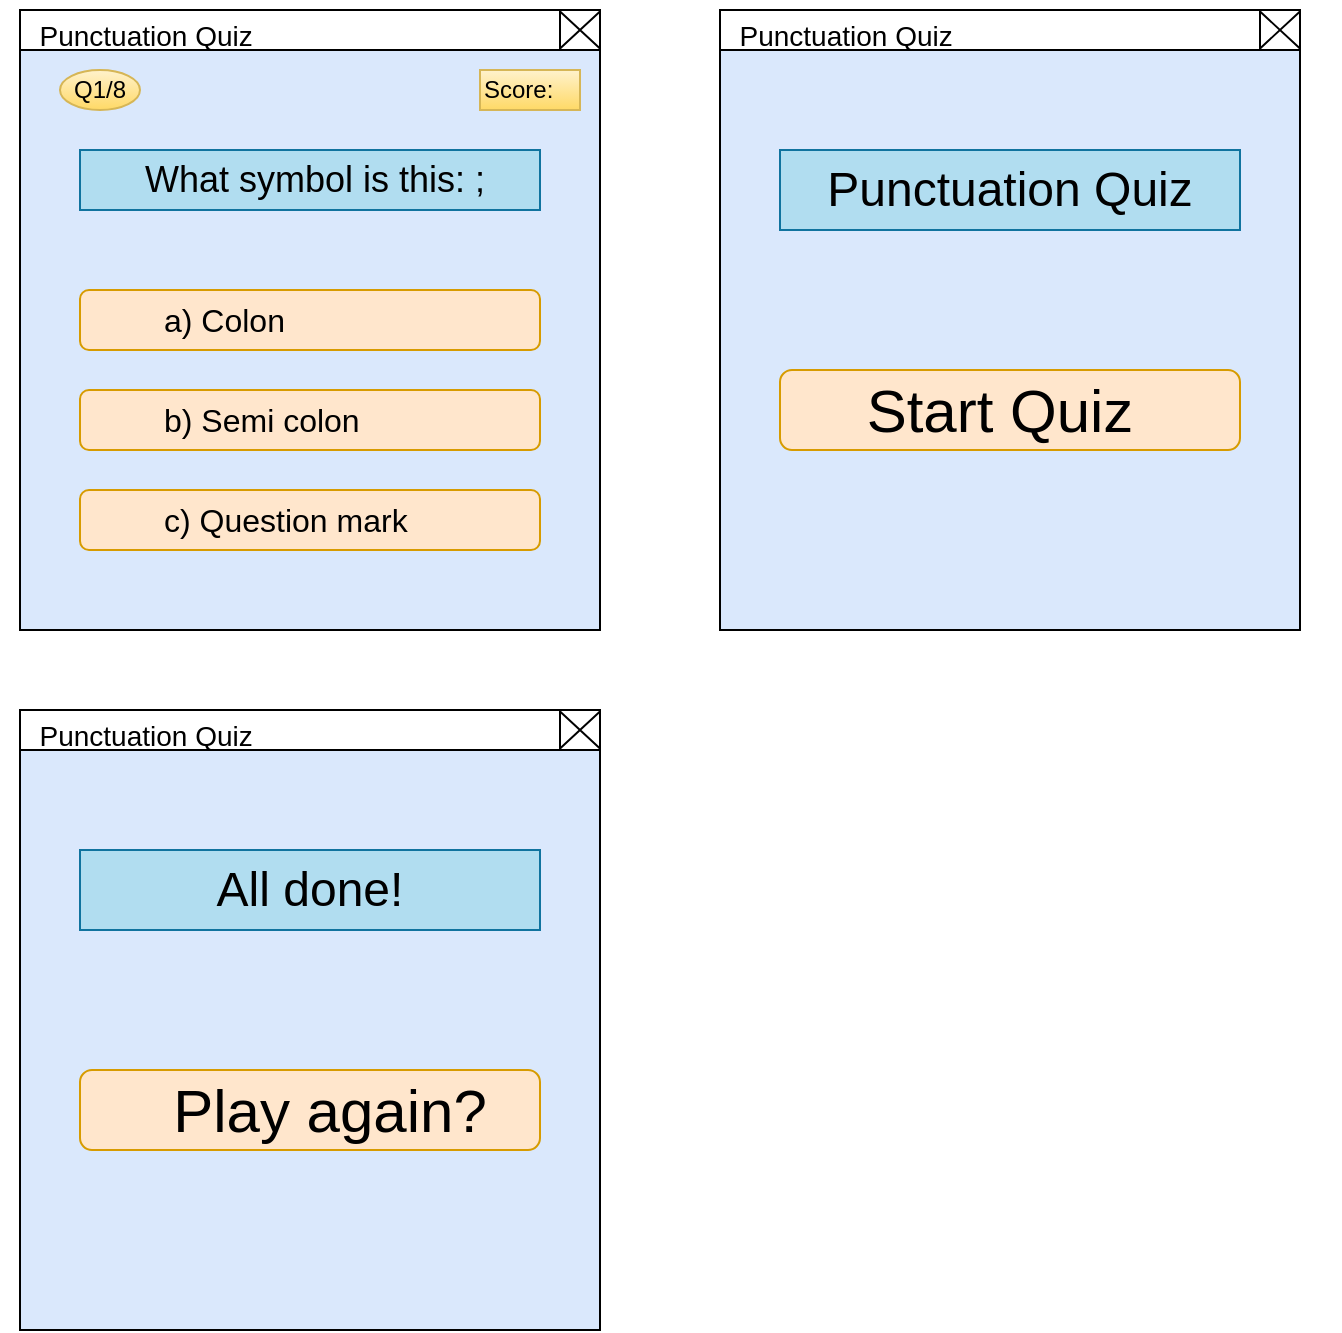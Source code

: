 <mxfile version="14.9.3" type="github">
  <diagram id="VNBneQ_uyRD08CQAz-Cm" name="Page-1">
    <mxGraphModel dx="1021" dy="567" grid="1" gridSize="10" guides="1" tooltips="1" connect="1" arrows="1" fold="1" page="1" pageScale="1" pageWidth="850" pageHeight="1100" math="0" shadow="0">
      <root>
        <mxCell id="0" />
        <mxCell id="1" parent="0" />
        <mxCell id="e8L2LiHj3Q4WSBW1-jqx-45" value="" style="rounded=0;whiteSpace=wrap;html=1;fontSize=24;fontColor=none;strokeColor=#000000;fillColor=#ffffff;gradientColor=none;align=center;" vertex="1" parent="1">
          <mxGeometry x="110" y="40" width="290" height="20" as="geometry" />
        </mxCell>
        <mxCell id="e8L2LiHj3Q4WSBW1-jqx-27" value="" style="group" vertex="1" connectable="0" parent="1">
          <mxGeometry x="100" y="60" width="320" height="290" as="geometry" />
        </mxCell>
        <mxCell id="e8L2LiHj3Q4WSBW1-jqx-1" value="" style="whiteSpace=wrap;html=1;aspect=fixed;fillColor=#dae8fc;" vertex="1" parent="e8L2LiHj3Q4WSBW1-jqx-27">
          <mxGeometry x="10" width="290" height="290" as="geometry" />
        </mxCell>
        <mxCell id="e8L2LiHj3Q4WSBW1-jqx-20" value="" style="rounded=1;whiteSpace=wrap;html=1;fontSize=30;strokeColor=#000000;fillColor=#ffffff;gradientColor=none;align=left;" vertex="1" parent="e8L2LiHj3Q4WSBW1-jqx-27">
          <mxGeometry x="240" y="10" width="50" height="20" as="geometry" />
        </mxCell>
        <mxCell id="e8L2LiHj3Q4WSBW1-jqx-18" value="" style="ellipse;whiteSpace=wrap;html=1;fontSize=30;strokeColor=#d6b656;fillColor=#fff2cc;gradientColor=#ffd966;align=left;" vertex="1" parent="e8L2LiHj3Q4WSBW1-jqx-27">
          <mxGeometry x="30" y="10" width="40" height="20" as="geometry" />
        </mxCell>
        <mxCell id="e8L2LiHj3Q4WSBW1-jqx-14" value="" style="rounded=0;whiteSpace=wrap;html=1;fontSize=30;align=left;fillColor=#b1ddf0;strokeColor=#10739e;" vertex="1" parent="e8L2LiHj3Q4WSBW1-jqx-27">
          <mxGeometry x="40" y="50" width="230" height="30" as="geometry" />
        </mxCell>
        <mxCell id="e8L2LiHj3Q4WSBW1-jqx-12" value="" style="rounded=1;whiteSpace=wrap;html=1;fontSize=30;align=left;fillColor=#ffe6cc;strokeColor=#d79b00;" vertex="1" parent="e8L2LiHj3Q4WSBW1-jqx-27">
          <mxGeometry x="40" y="170" width="230" height="30" as="geometry" />
        </mxCell>
        <mxCell id="e8L2LiHj3Q4WSBW1-jqx-13" value="" style="rounded=1;whiteSpace=wrap;html=1;fontSize=30;align=left;fillColor=#ffe6cc;strokeColor=#d79b00;" vertex="1" parent="e8L2LiHj3Q4WSBW1-jqx-27">
          <mxGeometry x="40" y="220" width="230" height="30" as="geometry" />
        </mxCell>
        <mxCell id="e8L2LiHj3Q4WSBW1-jqx-11" value="" style="rounded=1;whiteSpace=wrap;html=1;fontSize=30;align=left;fillColor=#ffe6cc;strokeColor=#d79b00;" vertex="1" parent="e8L2LiHj3Q4WSBW1-jqx-27">
          <mxGeometry x="40" y="120" width="230" height="30" as="geometry" />
        </mxCell>
        <mxCell id="e8L2LiHj3Q4WSBW1-jqx-3" value="Q1/8" style="text;html=1;align=center;verticalAlign=middle;whiteSpace=wrap;rounded=0;" vertex="1" parent="e8L2LiHj3Q4WSBW1-jqx-27">
          <mxGeometry x="30" y="10" width="40" height="20" as="geometry" />
        </mxCell>
        <mxCell id="e8L2LiHj3Q4WSBW1-jqx-4" value="Score:" style="text;html=1;strokeColor=#d6b656;fillColor=#fff2cc;align=left;verticalAlign=middle;whiteSpace=wrap;rounded=0;gradientColor=#ffd966;" vertex="1" parent="e8L2LiHj3Q4WSBW1-jqx-27">
          <mxGeometry x="240" y="10" width="50" height="20" as="geometry" />
        </mxCell>
        <mxCell id="e8L2LiHj3Q4WSBW1-jqx-7" value="&lt;font style=&quot;font-size: 18px&quot;&gt;What symbol is this: ;&amp;nbsp;&lt;/font&gt;" style="text;html=1;strokeColor=none;fillColor=none;align=center;verticalAlign=middle;whiteSpace=wrap;rounded=0;fontSize=30;" vertex="1" parent="e8L2LiHj3Q4WSBW1-jqx-27">
          <mxGeometry y="50" width="320" height="20" as="geometry" />
        </mxCell>
        <mxCell id="e8L2LiHj3Q4WSBW1-jqx-9" value="&lt;font style=&quot;font-size: 16px&quot;&gt;b) Semi colon&lt;/font&gt;" style="text;html=1;strokeColor=none;fillColor=none;align=left;verticalAlign=middle;whiteSpace=wrap;rounded=0;fontSize=30;" vertex="1" parent="e8L2LiHj3Q4WSBW1-jqx-27">
          <mxGeometry x="80" y="170" width="130" height="20" as="geometry" />
        </mxCell>
        <mxCell id="e8L2LiHj3Q4WSBW1-jqx-8" value="&lt;font style=&quot;font-size: 16px&quot;&gt;a) Colon&lt;/font&gt;" style="text;html=1;strokeColor=none;fillColor=none;align=left;verticalAlign=middle;whiteSpace=wrap;rounded=0;fontSize=30;" vertex="1" parent="e8L2LiHj3Q4WSBW1-jqx-27">
          <mxGeometry x="80" y="120" width="130" height="20" as="geometry" />
        </mxCell>
        <mxCell id="e8L2LiHj3Q4WSBW1-jqx-10" value="&lt;font style=&quot;font-size: 16px&quot;&gt;c) Question mark&lt;/font&gt;" style="text;html=1;strokeColor=none;fillColor=none;align=left;verticalAlign=middle;whiteSpace=wrap;rounded=0;fontSize=30;" vertex="1" parent="e8L2LiHj3Q4WSBW1-jqx-27">
          <mxGeometry x="80" y="220" width="160" height="20" as="geometry" />
        </mxCell>
        <mxCell id="e8L2LiHj3Q4WSBW1-jqx-60" value="" style="group" vertex="1" connectable="0" parent="1">
          <mxGeometry x="380" y="40" width="20" height="20" as="geometry" />
        </mxCell>
        <mxCell id="e8L2LiHj3Q4WSBW1-jqx-52" value="" style="rounded=0;whiteSpace=wrap;html=1;fontSize=24;fontColor=none;strokeColor=#000000;fillColor=#ffffff;gradientColor=none;align=center;" vertex="1" parent="e8L2LiHj3Q4WSBW1-jqx-60">
          <mxGeometry width="20" height="20" as="geometry" />
        </mxCell>
        <mxCell id="e8L2LiHj3Q4WSBW1-jqx-51" value="" style="verticalLabelPosition=bottom;verticalAlign=top;html=1;shape=mxgraph.flowchart.collate;fontSize=24;fontColor=none;strokeColor=#000000;fillColor=#ffffff;gradientColor=none;" vertex="1" parent="e8L2LiHj3Q4WSBW1-jqx-60">
          <mxGeometry width="20" height="20" as="geometry" />
        </mxCell>
        <mxCell id="e8L2LiHj3Q4WSBW1-jqx-68" value="&lt;span style=&quot;font-size: 14px&quot;&gt;Punctuation Quiz&amp;nbsp;&lt;/span&gt;" style="text;html=1;strokeColor=none;fillColor=none;align=center;verticalAlign=middle;whiteSpace=wrap;rounded=0;fontSize=24;fontColor=none;" vertex="1" parent="1">
          <mxGeometry x="110" y="40" width="130" height="20" as="geometry" />
        </mxCell>
        <mxCell id="e8L2LiHj3Q4WSBW1-jqx-71" value="" style="group" vertex="1" connectable="0" parent="1">
          <mxGeometry x="450" y="40" width="320" height="310" as="geometry" />
        </mxCell>
        <mxCell id="e8L2LiHj3Q4WSBW1-jqx-29" value="" style="group" vertex="1" connectable="0" parent="e8L2LiHj3Q4WSBW1-jqx-71">
          <mxGeometry y="20" width="320" height="290" as="geometry" />
        </mxCell>
        <mxCell id="e8L2LiHj3Q4WSBW1-jqx-30" value="" style="whiteSpace=wrap;html=1;aspect=fixed;fillColor=#dae8fc;" vertex="1" parent="e8L2LiHj3Q4WSBW1-jqx-29">
          <mxGeometry x="10" width="290" height="290" as="geometry" />
        </mxCell>
        <mxCell id="e8L2LiHj3Q4WSBW1-jqx-34" value="" style="rounded=1;whiteSpace=wrap;html=1;fontSize=30;align=left;fillColor=#ffe6cc;strokeColor=#d79b00;" vertex="1" parent="e8L2LiHj3Q4WSBW1-jqx-29">
          <mxGeometry x="40" y="160" width="230" height="40" as="geometry" />
        </mxCell>
        <mxCell id="e8L2LiHj3Q4WSBW1-jqx-40" value="&lt;span&gt;Start Quiz&lt;/span&gt;" style="text;html=1;strokeColor=none;fillColor=none;align=center;verticalAlign=middle;whiteSpace=wrap;rounded=0;fontSize=30;" vertex="1" parent="e8L2LiHj3Q4WSBW1-jqx-29">
          <mxGeometry x="80" y="170" width="140" height="20" as="geometry" />
        </mxCell>
        <mxCell id="e8L2LiHj3Q4WSBW1-jqx-44" value="Punctuation Quiz" style="rounded=0;whiteSpace=wrap;html=1;fontSize=24;strokeColor=#10739e;fillColor=#b1ddf0;align=center;" vertex="1" parent="e8L2LiHj3Q4WSBW1-jqx-29">
          <mxGeometry x="40" y="50" width="230" height="40" as="geometry" />
        </mxCell>
        <mxCell id="e8L2LiHj3Q4WSBW1-jqx-46" value="" style="rounded=0;whiteSpace=wrap;html=1;fontSize=24;fontColor=none;strokeColor=#000000;fillColor=#ffffff;gradientColor=none;align=center;" vertex="1" parent="e8L2LiHj3Q4WSBW1-jqx-71">
          <mxGeometry x="10" width="290" height="20" as="geometry" />
        </mxCell>
        <mxCell id="e8L2LiHj3Q4WSBW1-jqx-61" value="" style="group" vertex="1" connectable="0" parent="e8L2LiHj3Q4WSBW1-jqx-71">
          <mxGeometry x="280" width="20" height="20" as="geometry" />
        </mxCell>
        <mxCell id="e8L2LiHj3Q4WSBW1-jqx-62" value="" style="rounded=0;whiteSpace=wrap;html=1;fontSize=24;fontColor=none;strokeColor=#000000;fillColor=#ffffff;gradientColor=none;align=center;" vertex="1" parent="e8L2LiHj3Q4WSBW1-jqx-61">
          <mxGeometry width="20" height="20" as="geometry" />
        </mxCell>
        <mxCell id="e8L2LiHj3Q4WSBW1-jqx-63" value="" style="verticalLabelPosition=bottom;verticalAlign=top;html=1;shape=mxgraph.flowchart.collate;fontSize=24;fontColor=none;strokeColor=#000000;fillColor=#ffffff;gradientColor=none;" vertex="1" parent="e8L2LiHj3Q4WSBW1-jqx-61">
          <mxGeometry width="20" height="20" as="geometry" />
        </mxCell>
        <mxCell id="e8L2LiHj3Q4WSBW1-jqx-70" value="&lt;span style=&quot;font-size: 14px&quot;&gt;Punctuation Quiz&amp;nbsp;&lt;/span&gt;" style="text;html=1;strokeColor=none;fillColor=none;align=center;verticalAlign=middle;whiteSpace=wrap;rounded=0;fontSize=24;fontColor=none;" vertex="1" parent="e8L2LiHj3Q4WSBW1-jqx-71">
          <mxGeometry x="10" width="130" height="20" as="geometry" />
        </mxCell>
        <mxCell id="e8L2LiHj3Q4WSBW1-jqx-72" value="" style="group" vertex="1" connectable="0" parent="1">
          <mxGeometry x="100" y="390" width="320" height="310" as="geometry" />
        </mxCell>
        <mxCell id="e8L2LiHj3Q4WSBW1-jqx-73" value="" style="group" vertex="1" connectable="0" parent="e8L2LiHj3Q4WSBW1-jqx-72">
          <mxGeometry y="20" width="320" height="290" as="geometry" />
        </mxCell>
        <mxCell id="e8L2LiHj3Q4WSBW1-jqx-74" value="" style="whiteSpace=wrap;html=1;aspect=fixed;fillColor=#dae8fc;" vertex="1" parent="e8L2LiHj3Q4WSBW1-jqx-73">
          <mxGeometry x="10" width="290" height="290" as="geometry" />
        </mxCell>
        <mxCell id="e8L2LiHj3Q4WSBW1-jqx-75" value="" style="rounded=1;whiteSpace=wrap;html=1;fontSize=30;align=left;fillColor=#ffe6cc;strokeColor=#d79b00;" vertex="1" parent="e8L2LiHj3Q4WSBW1-jqx-73">
          <mxGeometry x="40" y="160" width="230" height="40" as="geometry" />
        </mxCell>
        <mxCell id="e8L2LiHj3Q4WSBW1-jqx-76" value="Play again?" style="text;html=1;strokeColor=none;fillColor=none;align=center;verticalAlign=middle;whiteSpace=wrap;rounded=0;fontSize=30;" vertex="1" parent="e8L2LiHj3Q4WSBW1-jqx-73">
          <mxGeometry x="80" y="170" width="170" height="20" as="geometry" />
        </mxCell>
        <mxCell id="e8L2LiHj3Q4WSBW1-jqx-77" value="All done!" style="rounded=0;whiteSpace=wrap;html=1;fontSize=24;strokeColor=#10739e;fillColor=#b1ddf0;align=center;" vertex="1" parent="e8L2LiHj3Q4WSBW1-jqx-73">
          <mxGeometry x="40" y="50" width="230" height="40" as="geometry" />
        </mxCell>
        <mxCell id="e8L2LiHj3Q4WSBW1-jqx-78" value="" style="rounded=0;whiteSpace=wrap;html=1;fontSize=24;fontColor=none;strokeColor=#000000;fillColor=#ffffff;gradientColor=none;align=center;" vertex="1" parent="e8L2LiHj3Q4WSBW1-jqx-72">
          <mxGeometry x="10" width="290" height="20" as="geometry" />
        </mxCell>
        <mxCell id="e8L2LiHj3Q4WSBW1-jqx-79" value="" style="group" vertex="1" connectable="0" parent="e8L2LiHj3Q4WSBW1-jqx-72">
          <mxGeometry x="280" width="20" height="20" as="geometry" />
        </mxCell>
        <mxCell id="e8L2LiHj3Q4WSBW1-jqx-80" value="" style="rounded=0;whiteSpace=wrap;html=1;fontSize=24;fontColor=none;strokeColor=#000000;fillColor=#ffffff;gradientColor=none;align=center;" vertex="1" parent="e8L2LiHj3Q4WSBW1-jqx-79">
          <mxGeometry width="20" height="20" as="geometry" />
        </mxCell>
        <mxCell id="e8L2LiHj3Q4WSBW1-jqx-81" value="" style="verticalLabelPosition=bottom;verticalAlign=top;html=1;shape=mxgraph.flowchart.collate;fontSize=24;fontColor=none;strokeColor=#000000;fillColor=#ffffff;gradientColor=none;" vertex="1" parent="e8L2LiHj3Q4WSBW1-jqx-79">
          <mxGeometry width="20" height="20" as="geometry" />
        </mxCell>
        <mxCell id="e8L2LiHj3Q4WSBW1-jqx-82" value="&lt;span style=&quot;font-size: 14px&quot;&gt;Punctuation Quiz&amp;nbsp;&lt;/span&gt;" style="text;html=1;strokeColor=none;fillColor=none;align=center;verticalAlign=middle;whiteSpace=wrap;rounded=0;fontSize=24;fontColor=none;" vertex="1" parent="e8L2LiHj3Q4WSBW1-jqx-72">
          <mxGeometry x="10" width="130" height="20" as="geometry" />
        </mxCell>
      </root>
    </mxGraphModel>
  </diagram>
</mxfile>
